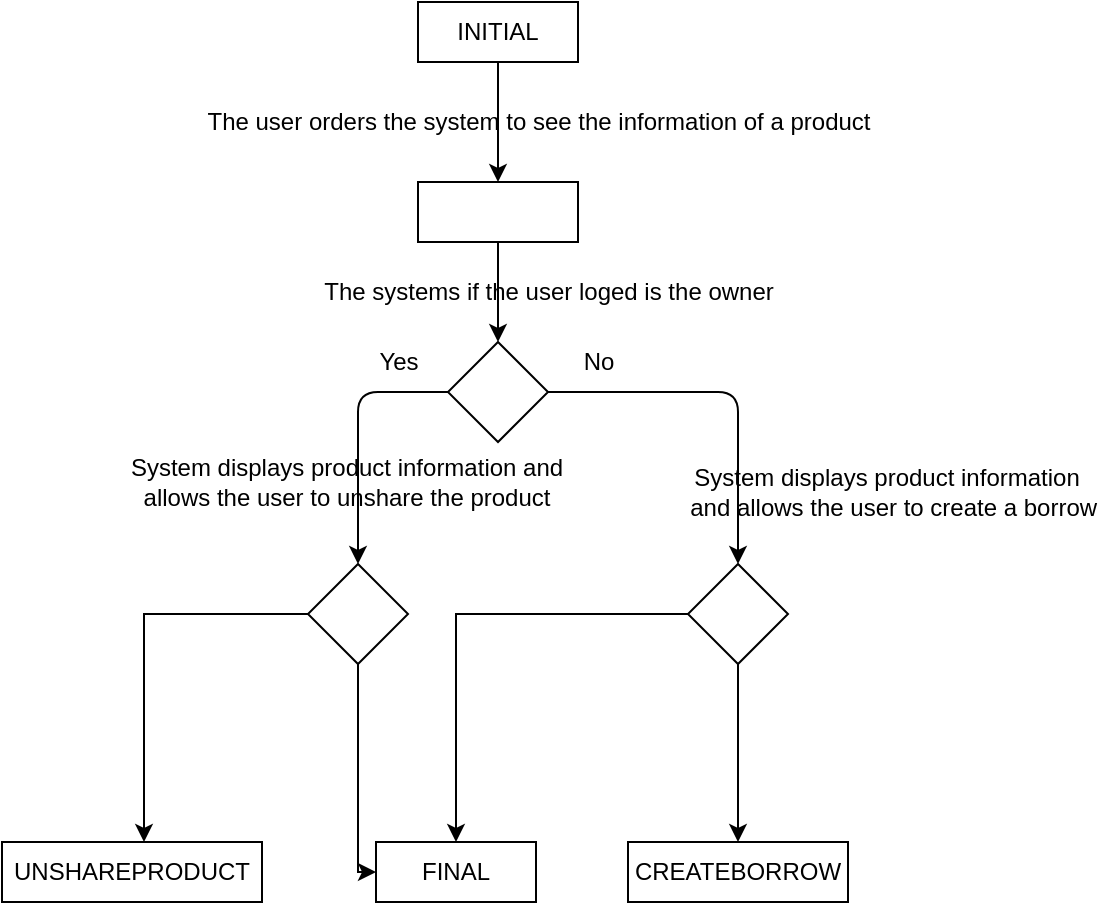 <mxfile>
    <diagram id="hehFV41hqvp6fCOg242R" name="Page-1">
        <mxGraphModel dx="1024" dy="790" grid="0" gridSize="10" guides="1" tooltips="1" connect="1" arrows="1" fold="1" page="1" pageScale="1" pageWidth="827" pageHeight="1169" math="0" shadow="0">
            <root>
                <mxCell id="0"/>
                <mxCell id="1" parent="0"/>
                <mxCell id="4" value="" style="edgeStyle=orthogonalEdgeStyle;rounded=0;orthogonalLoop=1;jettySize=auto;html=1;" parent="1" source="2" target="3" edge="1">
                    <mxGeometry relative="1" as="geometry"/>
                </mxCell>
                <mxCell id="2" value="INITIAL" style="rounded=0;whiteSpace=wrap;html=1;" parent="1" vertex="1">
                    <mxGeometry x="319" y="63" width="80" height="30" as="geometry"/>
                </mxCell>
                <mxCell id="14" value="" style="edgeStyle=orthogonalEdgeStyle;rounded=0;orthogonalLoop=1;jettySize=auto;html=1;" parent="1" source="3" target="9" edge="1">
                    <mxGeometry relative="1" as="geometry"/>
                </mxCell>
                <mxCell id="3" value="" style="rounded=0;whiteSpace=wrap;html=1;" parent="1" vertex="1">
                    <mxGeometry x="319" y="153" width="80" height="30" as="geometry"/>
                </mxCell>
                <mxCell id="5" value="The user orders the system to see the information of a product" style="text;html=1;align=center;verticalAlign=middle;resizable=0;points=[];autosize=1;" parent="1" vertex="1">
                    <mxGeometry x="204" y="113" width="350" height="20" as="geometry"/>
                </mxCell>
                <mxCell id="8" value="The systems if the user loged is the owner" style="text;html=1;align=center;verticalAlign=middle;resizable=0;points=[];autosize=1;" parent="1" vertex="1">
                    <mxGeometry x="264" y="198" width="240" height="20" as="geometry"/>
                </mxCell>
                <mxCell id="9" value="" style="rhombus;whiteSpace=wrap;html=1;" parent="1" vertex="1">
                    <mxGeometry x="334" y="233" width="50" height="50" as="geometry"/>
                </mxCell>
                <mxCell id="25" value="" style="edgeStyle=orthogonalEdgeStyle;rounded=0;orthogonalLoop=1;jettySize=auto;html=1;exitX=0.5;exitY=1;exitDx=0;exitDy=0;" parent="1" source="31" target="23" edge="1">
                    <mxGeometry relative="1" as="geometry">
                        <mxPoint x="449" y="373" as="sourcePoint"/>
                    </mxGeometry>
                </mxCell>
                <mxCell id="15" value="" style="endArrow=classic;html=1;exitX=0;exitY=0.5;exitDx=0;exitDy=0;entryX=0.5;entryY=0;entryDx=0;entryDy=0;" parent="1" source="9" target="30" edge="1">
                    <mxGeometry width="50" height="50" relative="1" as="geometry">
                        <mxPoint x="379" y="523" as="sourcePoint"/>
                        <mxPoint x="289" y="343" as="targetPoint"/>
                        <Array as="points">
                            <mxPoint x="289" y="258"/>
                        </Array>
                    </mxGeometry>
                </mxCell>
                <mxCell id="16" value="" style="endArrow=classic;html=1;exitX=1;exitY=0.5;exitDx=0;exitDy=0;entryX=0.5;entryY=0;entryDx=0;entryDy=0;" parent="1" source="9" target="31" edge="1">
                    <mxGeometry width="50" height="50" relative="1" as="geometry">
                        <mxPoint x="344" y="268" as="sourcePoint"/>
                        <mxPoint x="449" y="343" as="targetPoint"/>
                        <Array as="points">
                            <mxPoint x="479" y="258"/>
                        </Array>
                    </mxGeometry>
                </mxCell>
                <mxCell id="17" value="System displays product information and &lt;br&gt;allows the user to unshare the product" style="text;html=1;align=center;verticalAlign=middle;resizable=0;points=[];autosize=1;" parent="1" vertex="1">
                    <mxGeometry x="168" y="288" width="230" height="30" as="geometry"/>
                </mxCell>
                <mxCell id="18" value="Yes" style="text;html=1;align=center;verticalAlign=middle;resizable=0;points=[];autosize=1;" parent="1" vertex="1">
                    <mxGeometry x="289" y="233" width="40" height="20" as="geometry"/>
                </mxCell>
                <mxCell id="19" value="No" style="text;html=1;align=center;verticalAlign=middle;resizable=0;points=[];autosize=1;" parent="1" vertex="1">
                    <mxGeometry x="394" y="233" width="30" height="20" as="geometry"/>
                </mxCell>
                <mxCell id="20" value="&lt;div&gt;System displays product information&lt;/div&gt;&lt;div&gt;&amp;nbsp; and allows the user to create a borrow&lt;/div&gt;" style="text;html=1;align=center;verticalAlign=middle;resizable=0;points=[];autosize=1;" parent="1" vertex="1">
                    <mxGeometry x="438" y="293" width="230" height="30" as="geometry"/>
                </mxCell>
                <mxCell id="23" value="CREATEBORROW" style="rounded=0;whiteSpace=wrap;html=1;" parent="1" vertex="1">
                    <mxGeometry x="424" y="483" width="110" height="30" as="geometry"/>
                </mxCell>
                <mxCell id="28" value="FINAL" style="rounded=0;whiteSpace=wrap;html=1;" parent="1" vertex="1">
                    <mxGeometry x="298" y="483" width="80" height="30" as="geometry"/>
                </mxCell>
                <mxCell id="29" value="UNSHAREPRODUCT" style="rounded=0;whiteSpace=wrap;html=1;" parent="1" vertex="1">
                    <mxGeometry x="111" y="483" width="130" height="30" as="geometry"/>
                </mxCell>
                <mxCell id="36" style="edgeStyle=orthogonalEdgeStyle;rounded=0;orthogonalLoop=1;jettySize=auto;html=1;" parent="1" source="30" edge="1">
                    <mxGeometry relative="1" as="geometry">
                        <Array as="points">
                            <mxPoint x="182" y="369"/>
                        </Array>
                        <mxPoint x="182" y="483" as="targetPoint"/>
                    </mxGeometry>
                </mxCell>
                <mxCell id="37" style="edgeStyle=orthogonalEdgeStyle;rounded=0;orthogonalLoop=1;jettySize=auto;html=1;entryX=0;entryY=0.5;entryDx=0;entryDy=0;" parent="1" source="30" target="28" edge="1">
                    <mxGeometry relative="1" as="geometry">
                        <Array as="points">
                            <mxPoint x="289" y="498"/>
                        </Array>
                    </mxGeometry>
                </mxCell>
                <mxCell id="30" value="" style="rhombus;whiteSpace=wrap;html=1;" parent="1" vertex="1">
                    <mxGeometry x="264" y="344" width="50" height="50" as="geometry"/>
                </mxCell>
                <mxCell id="33" style="edgeStyle=orthogonalEdgeStyle;rounded=0;orthogonalLoop=1;jettySize=auto;html=1;entryX=0.5;entryY=0;entryDx=0;entryDy=0;" parent="1" source="31" target="28" edge="1">
                    <mxGeometry relative="1" as="geometry"/>
                </mxCell>
                <mxCell id="31" value="" style="rhombus;whiteSpace=wrap;html=1;" parent="1" vertex="1">
                    <mxGeometry x="454" y="344" width="50" height="50" as="geometry"/>
                </mxCell>
            </root>
        </mxGraphModel>
    </diagram>
</mxfile>